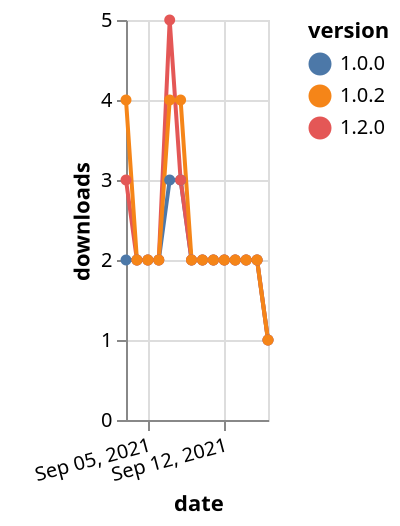 {"$schema": "https://vega.github.io/schema/vega-lite/v5.json", "description": "A simple bar chart with embedded data.", "data": {"values": [{"date": "2021-09-03", "total": 964, "delta": 2, "version": "1.0.0"}, {"date": "2021-09-04", "total": 966, "delta": 2, "version": "1.0.0"}, {"date": "2021-09-05", "total": 968, "delta": 2, "version": "1.0.0"}, {"date": "2021-09-06", "total": 970, "delta": 2, "version": "1.0.0"}, {"date": "2021-09-07", "total": 973, "delta": 3, "version": "1.0.0"}, {"date": "2021-09-08", "total": 976, "delta": 3, "version": "1.0.0"}, {"date": "2021-09-09", "total": 978, "delta": 2, "version": "1.0.0"}, {"date": "2021-09-10", "total": 980, "delta": 2, "version": "1.0.0"}, {"date": "2021-09-11", "total": 982, "delta": 2, "version": "1.0.0"}, {"date": "2021-09-12", "total": 984, "delta": 2, "version": "1.0.0"}, {"date": "2021-09-13", "total": 986, "delta": 2, "version": "1.0.0"}, {"date": "2021-09-14", "total": 988, "delta": 2, "version": "1.0.0"}, {"date": "2021-09-15", "total": 990, "delta": 2, "version": "1.0.0"}, {"date": "2021-09-16", "total": 991, "delta": 1, "version": "1.0.0"}, {"date": "2021-09-03", "total": 230, "delta": 3, "version": "1.2.0"}, {"date": "2021-09-04", "total": 232, "delta": 2, "version": "1.2.0"}, {"date": "2021-09-05", "total": 234, "delta": 2, "version": "1.2.0"}, {"date": "2021-09-06", "total": 236, "delta": 2, "version": "1.2.0"}, {"date": "2021-09-07", "total": 241, "delta": 5, "version": "1.2.0"}, {"date": "2021-09-08", "total": 244, "delta": 3, "version": "1.2.0"}, {"date": "2021-09-09", "total": 246, "delta": 2, "version": "1.2.0"}, {"date": "2021-09-10", "total": 248, "delta": 2, "version": "1.2.0"}, {"date": "2021-09-11", "total": 250, "delta": 2, "version": "1.2.0"}, {"date": "2021-09-12", "total": 252, "delta": 2, "version": "1.2.0"}, {"date": "2021-09-13", "total": 254, "delta": 2, "version": "1.2.0"}, {"date": "2021-09-14", "total": 256, "delta": 2, "version": "1.2.0"}, {"date": "2021-09-15", "total": 258, "delta": 2, "version": "1.2.0"}, {"date": "2021-09-16", "total": 259, "delta": 1, "version": "1.2.0"}, {"date": "2021-09-03", "total": 1078, "delta": 4, "version": "1.0.2"}, {"date": "2021-09-04", "total": 1080, "delta": 2, "version": "1.0.2"}, {"date": "2021-09-05", "total": 1082, "delta": 2, "version": "1.0.2"}, {"date": "2021-09-06", "total": 1084, "delta": 2, "version": "1.0.2"}, {"date": "2021-09-07", "total": 1088, "delta": 4, "version": "1.0.2"}, {"date": "2021-09-08", "total": 1092, "delta": 4, "version": "1.0.2"}, {"date": "2021-09-09", "total": 1094, "delta": 2, "version": "1.0.2"}, {"date": "2021-09-10", "total": 1096, "delta": 2, "version": "1.0.2"}, {"date": "2021-09-11", "total": 1098, "delta": 2, "version": "1.0.2"}, {"date": "2021-09-12", "total": 1100, "delta": 2, "version": "1.0.2"}, {"date": "2021-09-13", "total": 1102, "delta": 2, "version": "1.0.2"}, {"date": "2021-09-14", "total": 1104, "delta": 2, "version": "1.0.2"}, {"date": "2021-09-15", "total": 1106, "delta": 2, "version": "1.0.2"}, {"date": "2021-09-16", "total": 1107, "delta": 1, "version": "1.0.2"}]}, "width": "container", "mark": {"type": "line", "point": {"filled": true}}, "encoding": {"x": {"field": "date", "type": "temporal", "timeUnit": "yearmonthdate", "title": "date", "axis": {"labelAngle": -15}}, "y": {"field": "delta", "type": "quantitative", "title": "downloads"}, "color": {"field": "version", "type": "nominal"}, "tooltip": {"field": "delta"}}}